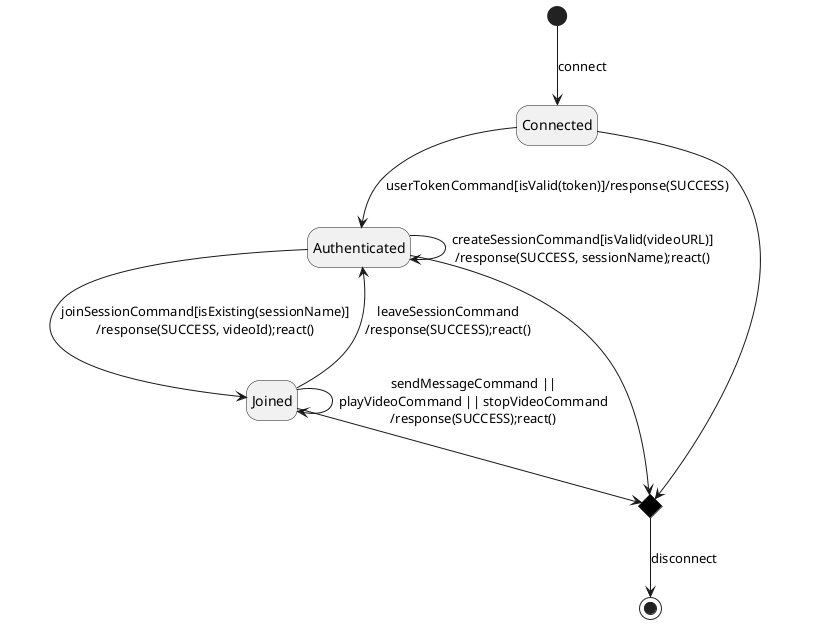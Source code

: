 @startuml
hide empty description
<style>
  diamond {
    BackgroundColor #black
}
</style>

[*] --> Connected: connect

Connected --> Authenticated: userTokenCommand[isValid(token)]/response(SUCCESS)

Authenticated --> Authenticated: createSessionCommand[isValid(videoURL)]\n/response(SUCCESS, sessionName);react()
Authenticated --> Joined: joinSessionCommand[isExisting(sessionName)]\n/response(SUCCESS, videoId);react()

Joined --> Authenticated: leaveSessionCommand\n/response(SUCCESS);react()
Joined --> Joined: sendMessageCommand ||\nplayVideoCommand || stopVideoCommand\n/response(SUCCESS);react()

state choice1 <<choice>>

Connected --> choice1
Joined --> choice1
Authenticated --> choice1

choice1 --> [*]: disconnect



@enduml
